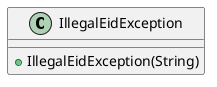 @startuml

    class IllegalEidException [[IllegalEidException.html]] {
        +IllegalEidException(String)
    }

@enduml
